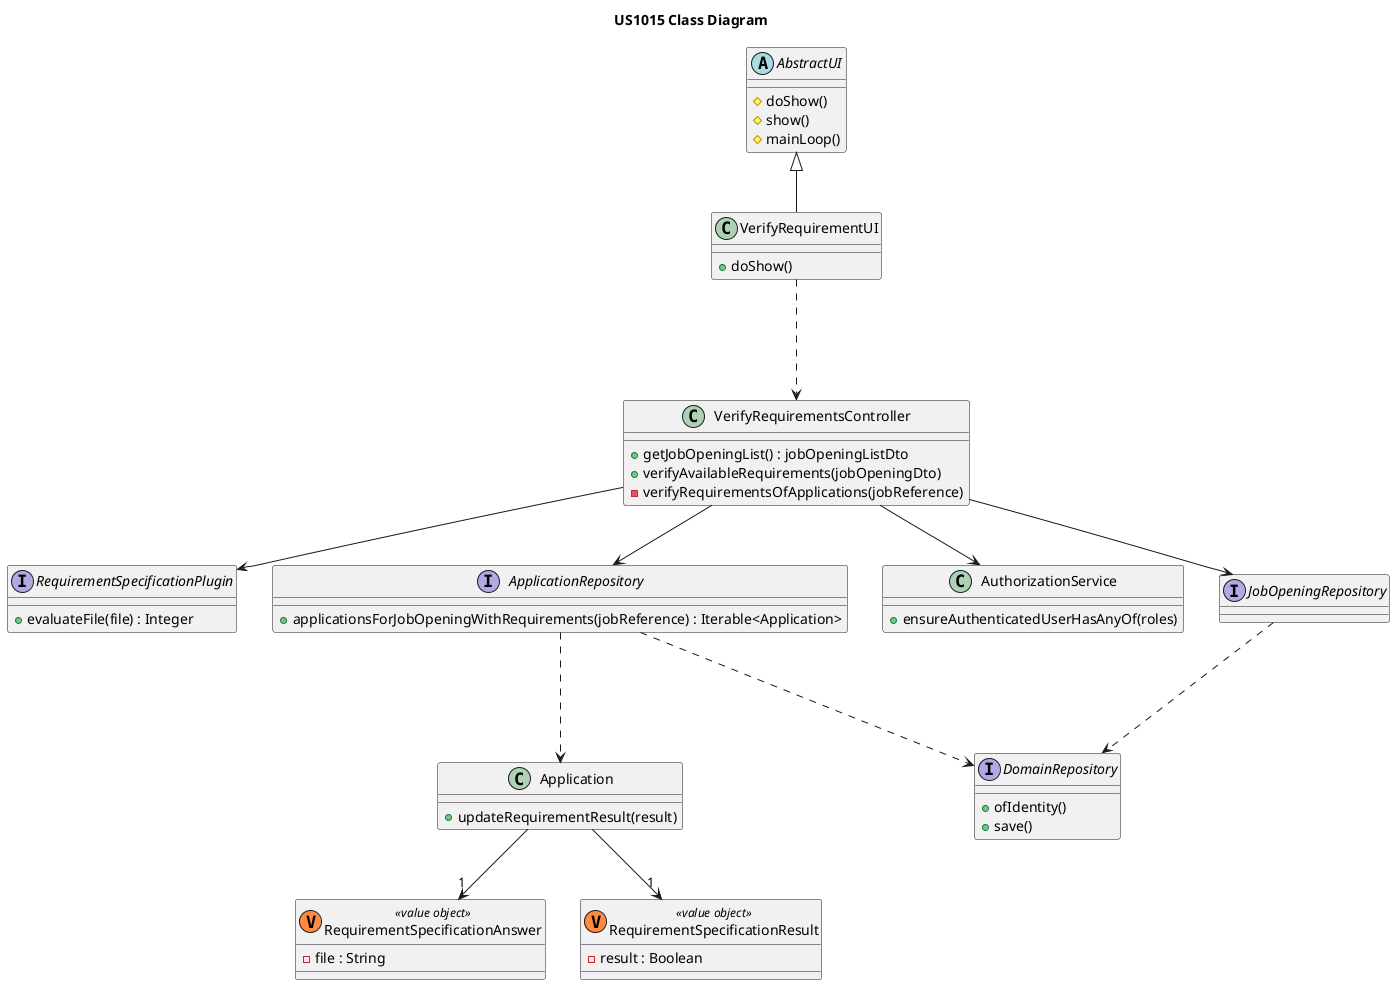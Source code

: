 @startuml
'https://plantuml.com/class-diagram

title US1015 Class Diagram



abstract class AbstractUI {
    # doShow()
    # show()
    # mainLoop()
}


class VerifyRequirementUI {
+ doShow()
}

class VerifyRequirementsController  {
+ getJobOpeningList() : jobOpeningListDto
+ verifyAvailableRequirements(jobOpeningDto)
- verifyRequirementsOfApplications(jobReference)
}

'Requirements
interface RequirementSpecificationPlugin {
+ evaluateFile(file) : Integer
}

interface ApplicationRepository {
+ applicationsForJobOpeningWithRequirements(jobReference) : Iterable<Application>
}

class Application {
+ updateRequirementResult(result)
}


class AuthorizationService {
+ ensureAuthenticatedUserHasAnyOf(roles)
}


class RequirementSpecificationAnswer <<(V,#FF8B40) value object>> {
- file : String
}

class RequirementSpecificationResult <<(V,#FF8B40) value object>> {
- result : Boolean
}

interface JobOpeningRepository {
}



interface DomainRepository {
+ ofIdentity()
+ save()
}

AbstractUI <|-- VerifyRequirementUI

VerifyRequirementUI .--> VerifyRequirementsController

VerifyRequirementsController --> AuthorizationService
VerifyRequirementsController --> JobOpeningRepository
VerifyRequirementsController --> ApplicationRepository
VerifyRequirementsController --> RequirementSpecificationPlugin

ApplicationRepository .--> Application
Application --> "1" RequirementSpecificationResult
Application --> "1" RequirementSpecificationAnswer


ApplicationRepository .--> DomainRepository
JobOpeningRepository .--> DomainRepository



@enduml